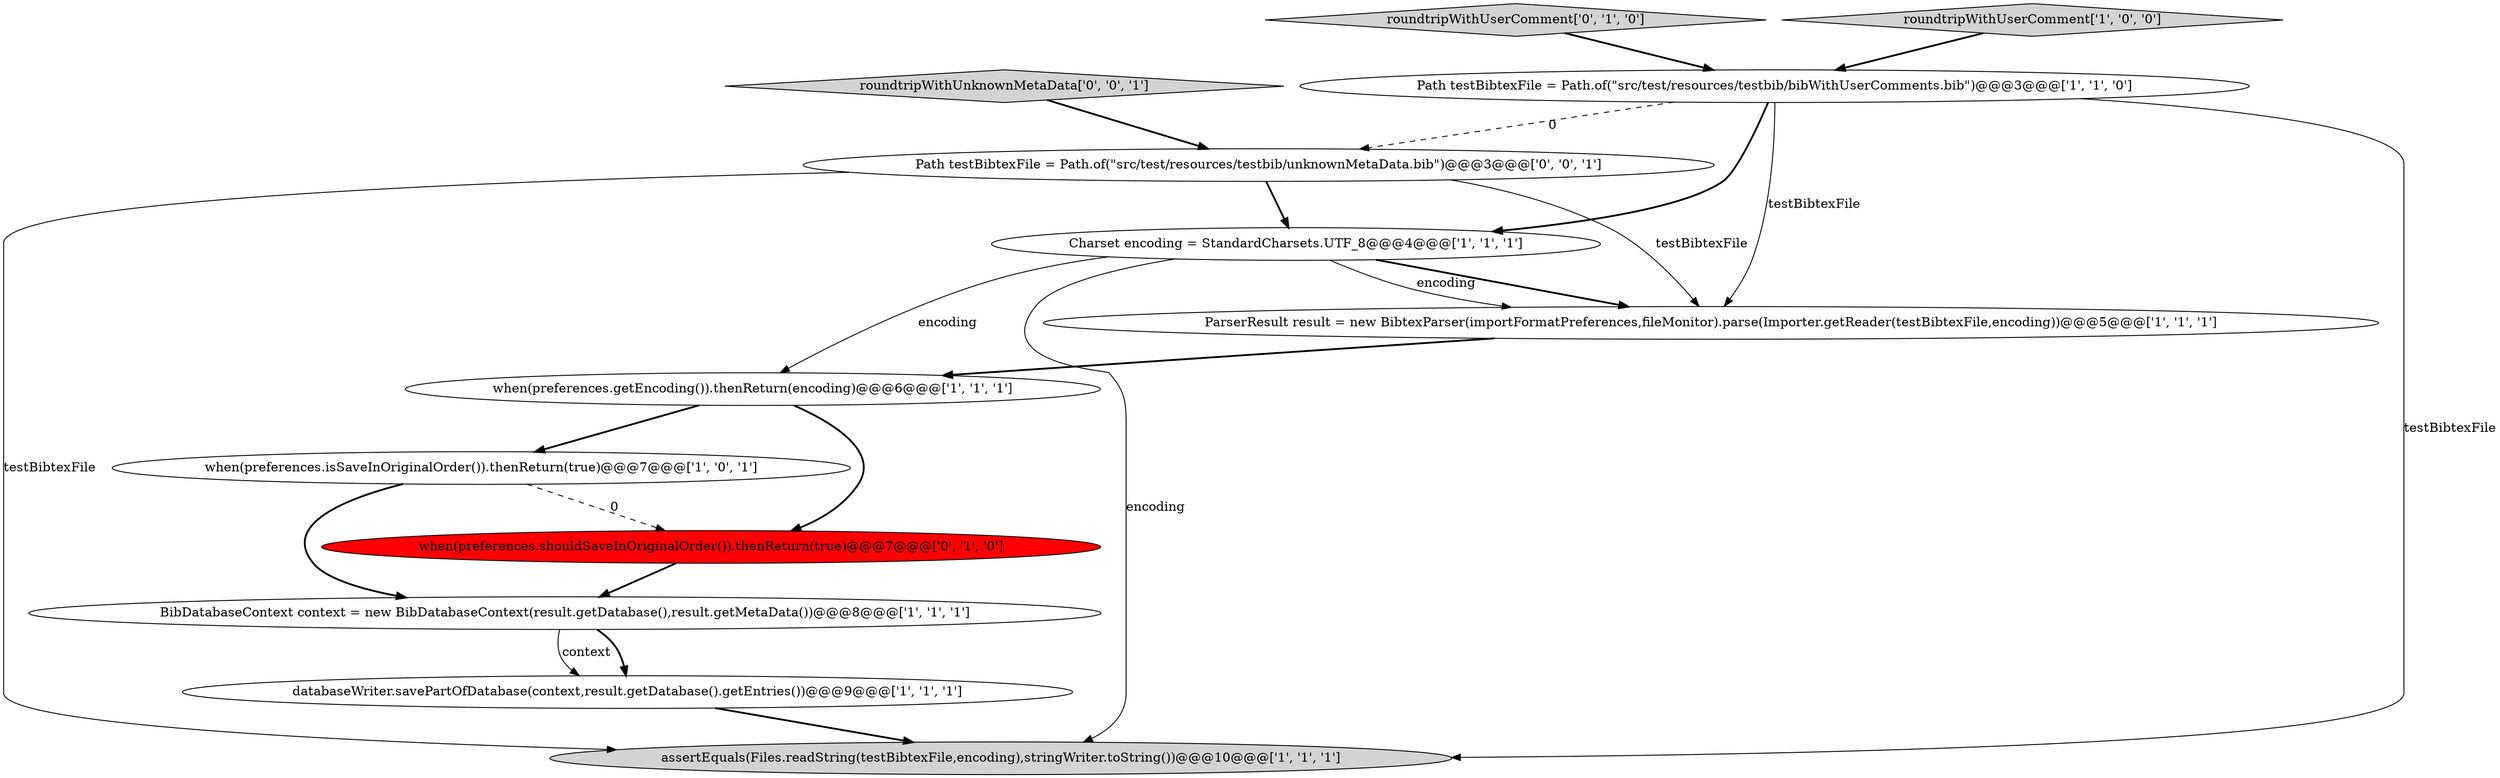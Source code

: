 digraph {
12 [style = filled, label = "roundtripWithUnknownMetaData['0', '0', '1']", fillcolor = lightgray, shape = diamond image = "AAA0AAABBB3BBB"];
10 [style = filled, label = "when(preferences.shouldSaveInOriginalOrder()).thenReturn(true)@@@7@@@['0', '1', '0']", fillcolor = red, shape = ellipse image = "AAA1AAABBB2BBB"];
0 [style = filled, label = "Charset encoding = StandardCharsets.UTF_8@@@4@@@['1', '1', '1']", fillcolor = white, shape = ellipse image = "AAA0AAABBB1BBB"];
4 [style = filled, label = "ParserResult result = new BibtexParser(importFormatPreferences,fileMonitor).parse(Importer.getReader(testBibtexFile,encoding))@@@5@@@['1', '1', '1']", fillcolor = white, shape = ellipse image = "AAA0AAABBB1BBB"];
9 [style = filled, label = "roundtripWithUserComment['0', '1', '0']", fillcolor = lightgray, shape = diamond image = "AAA0AAABBB2BBB"];
11 [style = filled, label = "Path testBibtexFile = Path.of(\"src/test/resources/testbib/unknownMetaData.bib\")@@@3@@@['0', '0', '1']", fillcolor = white, shape = ellipse image = "AAA0AAABBB3BBB"];
6 [style = filled, label = "databaseWriter.savePartOfDatabase(context,result.getDatabase().getEntries())@@@9@@@['1', '1', '1']", fillcolor = white, shape = ellipse image = "AAA0AAABBB1BBB"];
8 [style = filled, label = "assertEquals(Files.readString(testBibtexFile,encoding),stringWriter.toString())@@@10@@@['1', '1', '1']", fillcolor = lightgray, shape = ellipse image = "AAA0AAABBB1BBB"];
3 [style = filled, label = "roundtripWithUserComment['1', '0', '0']", fillcolor = lightgray, shape = diamond image = "AAA0AAABBB1BBB"];
5 [style = filled, label = "when(preferences.isSaveInOriginalOrder()).thenReturn(true)@@@7@@@['1', '0', '1']", fillcolor = white, shape = ellipse image = "AAA0AAABBB1BBB"];
7 [style = filled, label = "Path testBibtexFile = Path.of(\"src/test/resources/testbib/bibWithUserComments.bib\")@@@3@@@['1', '1', '0']", fillcolor = white, shape = ellipse image = "AAA0AAABBB1BBB"];
1 [style = filled, label = "when(preferences.getEncoding()).thenReturn(encoding)@@@6@@@['1', '1', '1']", fillcolor = white, shape = ellipse image = "AAA0AAABBB1BBB"];
2 [style = filled, label = "BibDatabaseContext context = new BibDatabaseContext(result.getDatabase(),result.getMetaData())@@@8@@@['1', '1', '1']", fillcolor = white, shape = ellipse image = "AAA0AAABBB1BBB"];
1->5 [style = bold, label=""];
2->6 [style = bold, label=""];
12->11 [style = bold, label=""];
7->11 [style = dashed, label="0"];
7->0 [style = bold, label=""];
9->7 [style = bold, label=""];
2->6 [style = solid, label="context"];
5->2 [style = bold, label=""];
11->0 [style = bold, label=""];
7->4 [style = solid, label="testBibtexFile"];
5->10 [style = dashed, label="0"];
3->7 [style = bold, label=""];
0->4 [style = bold, label=""];
11->4 [style = solid, label="testBibtexFile"];
6->8 [style = bold, label=""];
0->4 [style = solid, label="encoding"];
11->8 [style = solid, label="testBibtexFile"];
7->8 [style = solid, label="testBibtexFile"];
10->2 [style = bold, label=""];
4->1 [style = bold, label=""];
1->10 [style = bold, label=""];
0->1 [style = solid, label="encoding"];
0->8 [style = solid, label="encoding"];
}
